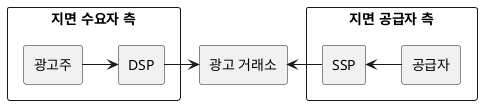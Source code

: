 @startuml
skinparam componentStyle rectangle
component "지면 수요자 측"{
    component "광고주" as client
    component DSP
    client -right-> DSP
}

component "광고 거래소"

DSP -right-> "광고 거래소"


component "지면 공급자 측" {
    component SSP
    component "공급자"
}

"광고 거래소" <-right- SSP
SSP <-right- "공급자"
@enduml